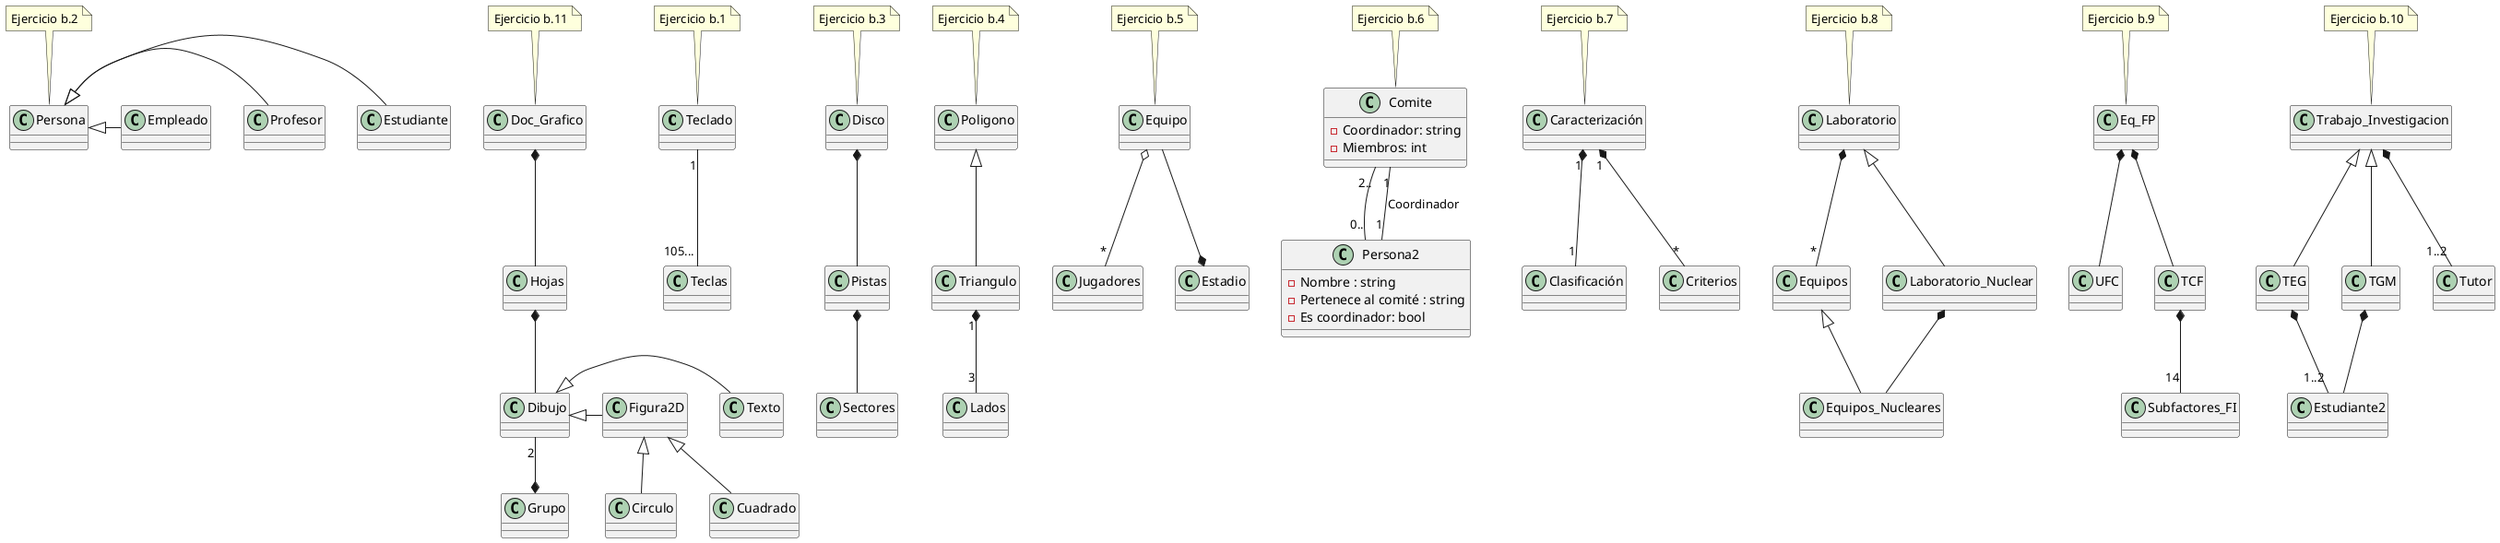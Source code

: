 @startuml "Diagramas"
'Un teclado tiene por lo menos 105 tecla
Class Teclado
note top of Teclado : Ejercicio b.1

Teclado "1" -- "105..." Teclas

'Los estudiantes, los profesores y los empleados son personas
class Persona
note top of Persona : Ejercicio b.2

Persona <|- Estudiante
Persona <|- Profesor
Persona <|- Empleado

'Un disco duro esta formado por pistas, y las pistas están formadas por sectores
class Disco
note top of Disco : Ejercicio b.3

Disco *-- Pistas
Pistas *-- Sectores

'Un triángulo es un polígono que esta formado por 3 lado
Class Poligono
note top of Poligono : Ejercicio b.4

Poligono <|-- Triangulo 
Triangulo "1" *-- "3" Lados

'Un equipo de baseball está formado por jugadores y tienen asignado como homeclub un estadio
Class Equipo
note top of Equipo : Ejercicio b.5

Equipo  o-- "*"Jugadores
Equipo --* Estadio

'Un comité está integrado por dos o más personas. Una persona puede o no pertenecer a comités. Cada comité tiene un coordinador que forma parte del comité y una misma persona puede coordinar más de un comité.
Class Comite {
    -Coordinador: string
    -Miembros: int
}
Class Persona2 {
    -Nombre : string
    -Pertenece al comité : string
    -Es coordinador: bool
}
note top of Comite : Ejercicio b.6

Comite "2.." -- "0.." Persona2
Comite "1" -- "1" Persona2 : Coordinador

'Una caracterización se fundamenta en al menos un criterio, un elemento clasificado se genera a partir de una caracterización que depende del criterio utilizado.
Class Caracterización
note top of Caracterización : Ejercicio b.7

Caracterización "1" *-- "1" Clasificación
Caracterización "1"*-- "*" Criterios 

'Un laboratorio tiene una diversidad de equipos, pero solamente un laboratorio nuclear puede tener equipos nucleares 
Class Laboratorio
note top of Laboratorio : Ejercicio b.8

Laboratorio *-- "*" Equipos
Equipos <|-- Equipos_Nucleares
Laboratorio <|-- Laboratorio_Nuclear
Laboratorio_Nuclear *-- Equipos_Nucleares

'La ecuación de FP tiene 2 operandos, el primero es UFC, el segundo es TCF. Los TCF dependen de la valoración de 14 subfactores de complejidad técnica (Fi) 
Class Eq_FP
note top of Eq_FP : Ejercicio b.9

Eq_FP *-- UFC
Eq_FP *-- TCF
TCF *-- "14" Subfactores_FI

'Un trabajo de grado especial (TEG) y un trabajo de grado de maestría (TGM) son trabajos de investigación. Todo trabajo de investigación es dirigido por uno o a lo sumo dos profesores que juegan el rol de tutor. Un mismo profesor puede dirigir varios trabajos de investigación. Un TGM siempre se realiza de manera individual, es decir, un solo estudiante de postgrado mientras que un TEG puede ser realizado por uno o dos estudiantes de pregrado
Class Trabajo_Investigacion
note top of Trabajo_Investigacion: Ejercicio b.10

Trabajo_Investigacion <|-- TEG
Trabajo_Investigacion <|-- TGM
Trabajo_Investigacion *-- "1..2"Tutor
TEG *--"1..2" Estudiante2
TGM *-- Estudiante2

'Suponga que un documento gráfico está compuesto de hojas. Cada hoja contiene un objeto dibujo. Un objeto dibujo puede ser: texto, figura 2D, o grupo. Un grupo consta de al menos dos objetos dibujo. Un objeto de dibujo puede ser a lo sumo miembro de un grupo. Una figura 2D puede ser circulo o cuadrado.'

Class Doc_Grafico
note top of Doc_Grafico : Ejercicio b.11

Doc_Grafico *-- Hojas
Hojas *-- Dibujo
Dibujo <|- Texto
Dibujo <|- Figura2D
Dibujo "2" --* Grupo
Figura2D <|-- Circulo
Figura2D <|-- Cuadrado



@enduml